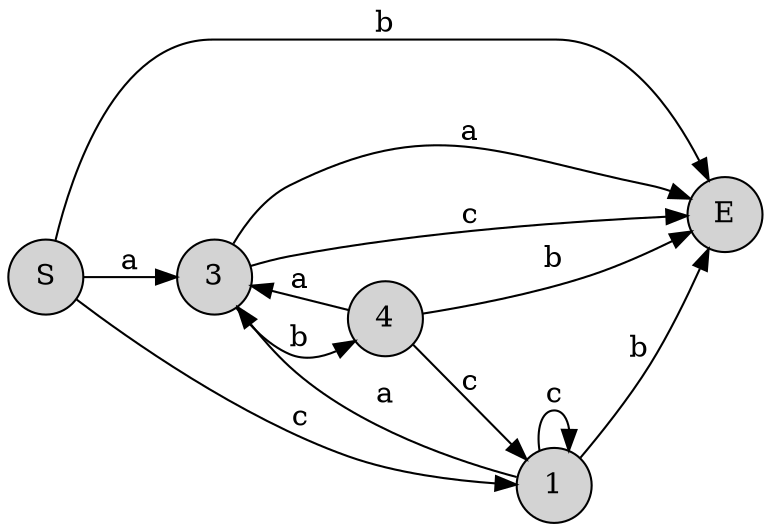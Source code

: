 
digraph {
rankdir=LR;
node [shape = circle; style = filled;];
0->3[label="a"];
0->2[label="b"];
0->1[label="c"];
1->3[label="a"];
1->2[label="b"];
1->1[label="c"];
3->2[label="a"];
3->4[label="b"];
3->2[label="c"];
4->3[label="a"];
4->2[label="b"];
4->1[label="c"];
0 [label="S";]
1 [label="1";]
2 [label="E";]
3 [label="3";]
4 [label="4";]
}

